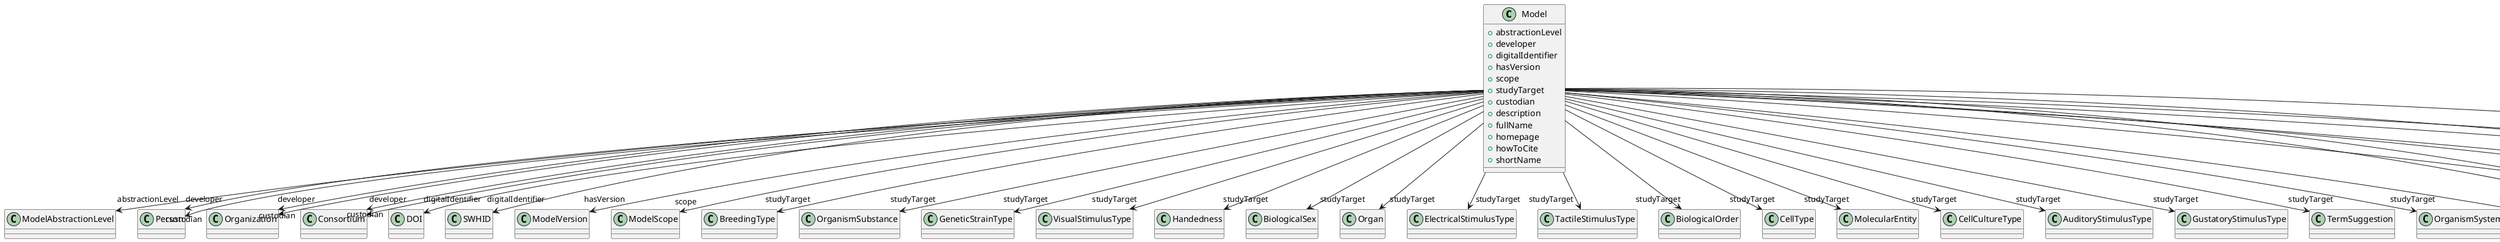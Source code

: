 @startuml
class Model {
+abstractionLevel
+developer
+digitalIdentifier
+hasVersion
+scope
+studyTarget
+custodian
+description
+fullName
+homepage
+howToCite
+shortName

}
Model -d-> "abstractionLevel" ModelAbstractionLevel
Model -d-> "developer" Person
Model -d-> "developer" Organization
Model -d-> "developer" Consortium
Model -d-> "digitalIdentifier" DOI
Model -d-> "digitalIdentifier" SWHID
Model -d-> "hasVersion" ModelVersion
Model -d-> "scope" ModelScope
Model -d-> "studyTarget" BreedingType
Model -d-> "studyTarget" OrganismSubstance
Model -d-> "studyTarget" GeneticStrainType
Model -d-> "studyTarget" VisualStimulusType
Model -d-> "studyTarget" Handedness
Model -d-> "studyTarget" BiologicalSex
Model -d-> "studyTarget" Organ
Model -d-> "studyTarget" ElectricalStimulusType
Model -d-> "studyTarget" TactileStimulusType
Model -d-> "studyTarget" BiologicalOrder
Model -d-> "studyTarget" CellType
Model -d-> "studyTarget" MolecularEntity
Model -d-> "studyTarget" CellCultureType
Model -d-> "studyTarget" AuditoryStimulusType
Model -d-> "studyTarget" GustatoryStimulusType
Model -d-> "studyTarget" TermSuggestion
Model -d-> "studyTarget" OrganismSystem
Model -d-> "studyTarget" OpticalStimulusType
Model -d-> "studyTarget" Species
Model -d-> "studyTarget" Disease
Model -d-> "studyTarget" UBERONParcellation
Model -d-> "studyTarget" SubcellularEntity
Model -d-> "studyTarget" OlfactoryStimulusType
Model -d-> "studyTarget" DiseaseModel
Model -d-> "studyTarget" CustomAnatomicalEntity
Model -d-> "studyTarget" ParcellationEntityVersion
Model -d-> "studyTarget" ParcellationEntity
Model -d-> "custodian" Person
Model -d-> "custodian" Organization
Model -d-> "custodian" Consortium

@enduml